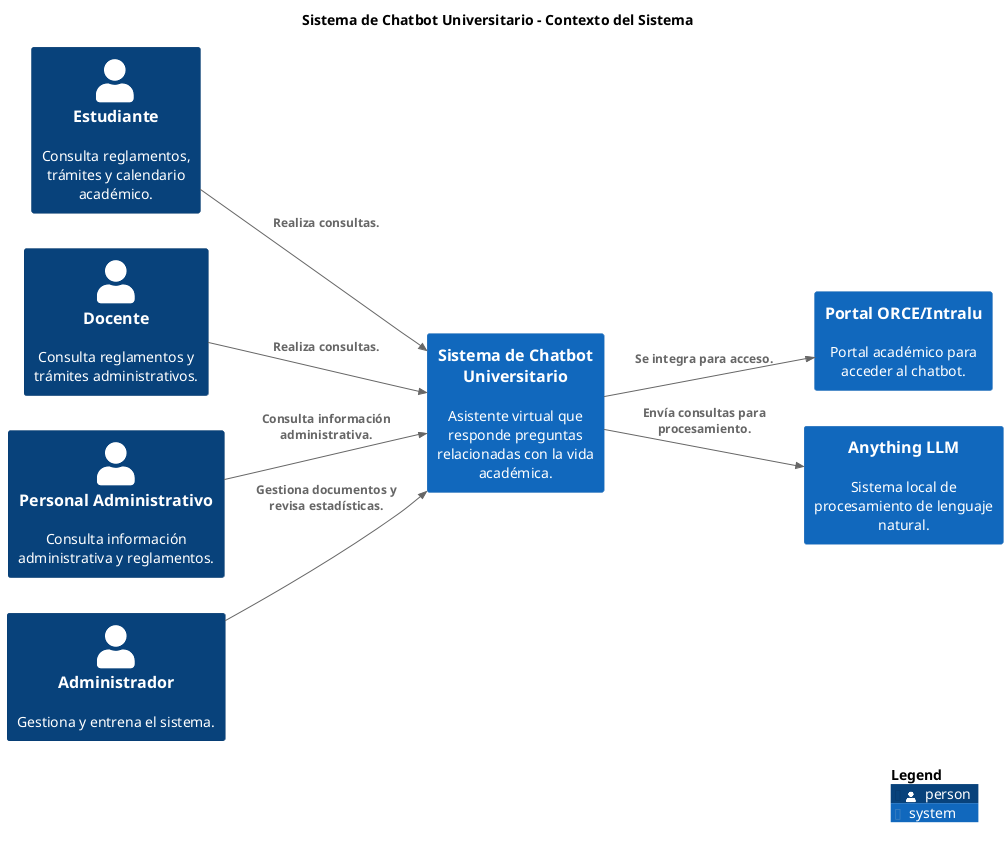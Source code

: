 @startuml Diagrama C1
set separator none
title Sistema de Chatbot Universitario - Contexto del Sistema

left to right direction

!include <C4/C4>
!include <C4/C4_Context>

Person(Estudiante, "Estudiante", $descr="Consulta reglamentos, trámites y calendario académico.")
Person(Docente, "Docente", $descr="Consulta reglamentos y trámites administrativos.")
Person(PersonalAdministrativo, "Personal Administrativo", $descr="Consulta información administrativa y reglamentos.")
Person(Administrador, "Administrador", $descr="Gestiona y entrena el sistema.")
System(SistemadeChatbotUniversitario, "Sistema de Chatbot Universitario", $descr="Asistente virtual que responde preguntas relacionadas con la vida académica.")
System(PortalORCEIntralu, "Portal ORCE/Intralu", $descr="Portal académico para acceder al chatbot.")
System(AnythingLLM, "Anything LLM", $descr="Sistema local de procesamiento de lenguaje natural.")

Rel(Estudiante, SistemadeChatbotUniversitario, "Realiza consultas.")
Rel(Docente, SistemadeChatbotUniversitario, "Realiza consultas.")
Rel(PersonalAdministrativo, SistemadeChatbotUniversitario, "Consulta información administrativa.")
Rel(Administrador, SistemadeChatbotUniversitario, "Gestiona documentos y revisa estadísticas.")
Rel(SistemadeChatbotUniversitario, PortalORCEIntralu, "Se integra para acceso.")
Rel(SistemadeChatbotUniversitario, AnythingLLM, "Envía consultas para procesamiento.")

SHOW_LEGEND(true)
@enduml
